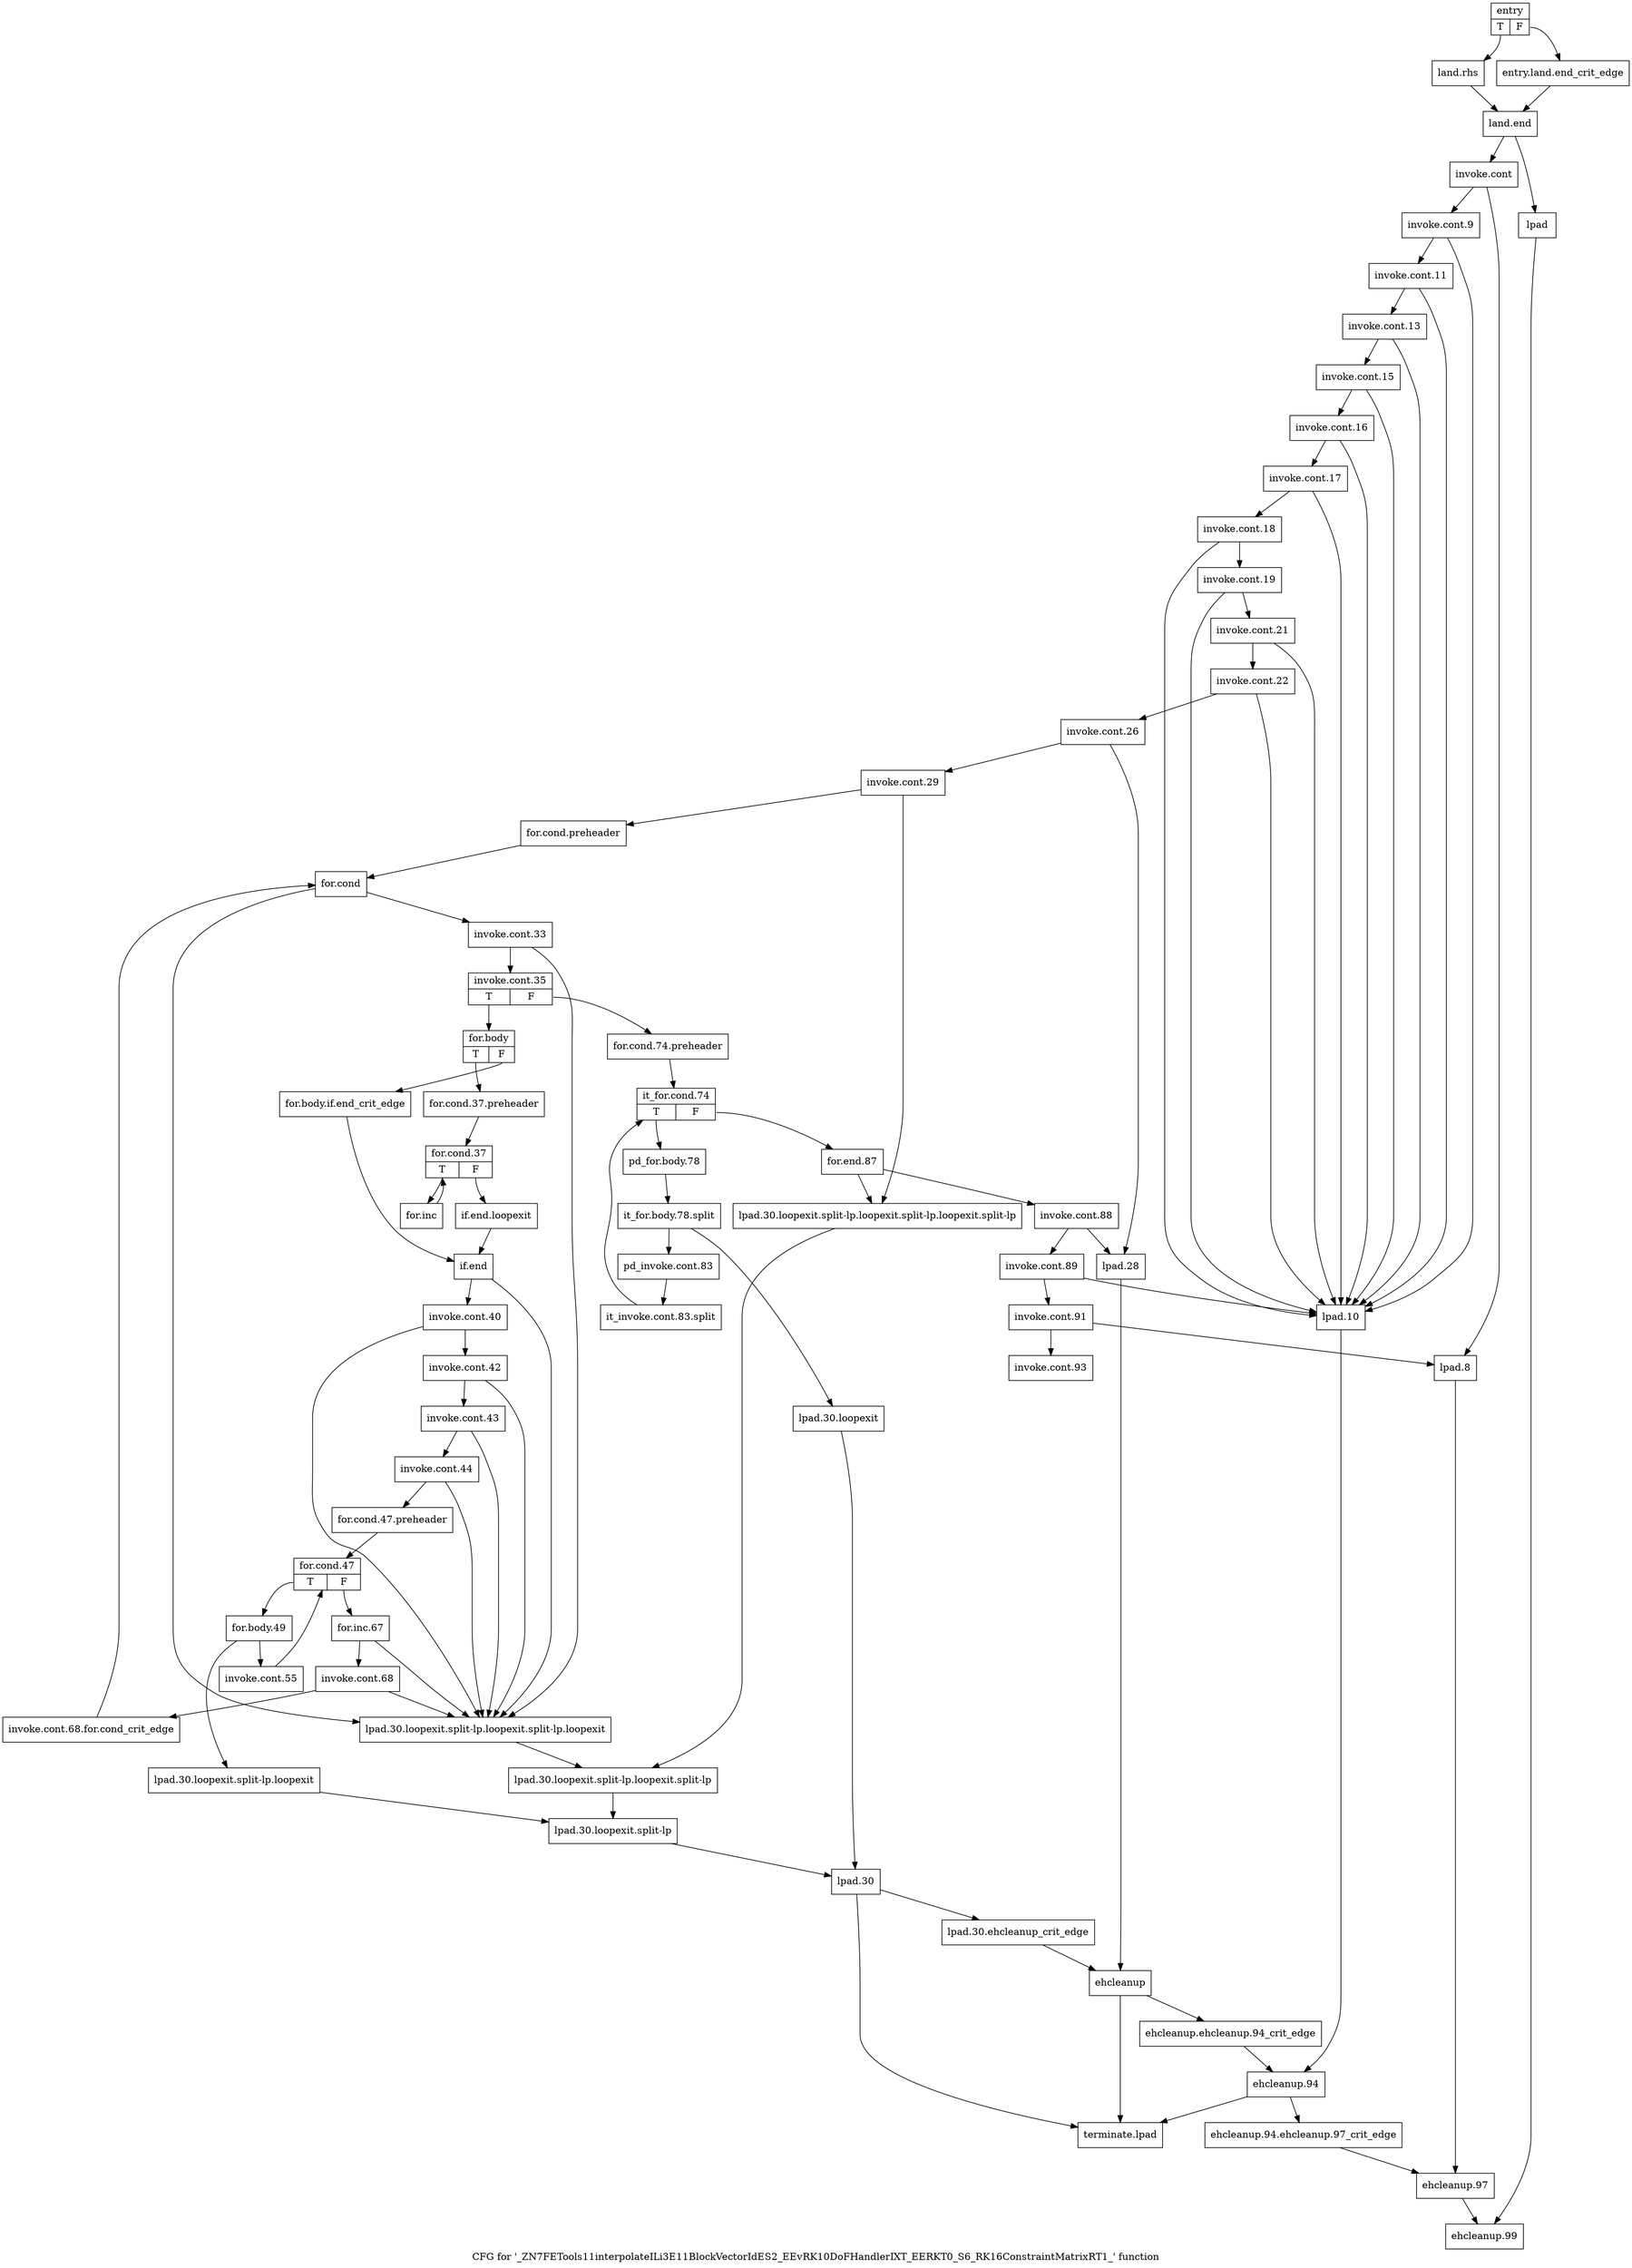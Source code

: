 digraph "CFG for '_ZN7FETools11interpolateILi3E11BlockVectorIdES2_EEvRK10DoFHandlerIXT_EERKT0_S6_RK16ConstraintMatrixRT1_' function" {
	label="CFG for '_ZN7FETools11interpolateILi3E11BlockVectorIdES2_EEvRK10DoFHandlerIXT_EERKT0_S6_RK16ConstraintMatrixRT1_' function";

	Node0x5275a30 [shape=record,label="{entry|{<s0>T|<s1>F}}"];
	Node0x5275a30:s0 -> Node0x5275ad0;
	Node0x5275a30:s1 -> Node0x5275a80;
	Node0x5275a80 [shape=record,label="{entry.land.end_crit_edge}"];
	Node0x5275a80 -> Node0x5275b20;
	Node0x5275ad0 [shape=record,label="{land.rhs}"];
	Node0x5275ad0 -> Node0x5275b20;
	Node0x5275b20 [shape=record,label="{land.end}"];
	Node0x5275b20 -> Node0x5275b70;
	Node0x5275b20 -> Node0x52762a0;
	Node0x5275b70 [shape=record,label="{invoke.cont}"];
	Node0x5275b70 -> Node0x5275bc0;
	Node0x5275b70 -> Node0x52762f0;
	Node0x5275bc0 [shape=record,label="{invoke.cont.9}"];
	Node0x5275bc0 -> Node0x5275c10;
	Node0x5275bc0 -> Node0x5276340;
	Node0x5275c10 [shape=record,label="{invoke.cont.11}"];
	Node0x5275c10 -> Node0x5275c60;
	Node0x5275c10 -> Node0x5276340;
	Node0x5275c60 [shape=record,label="{invoke.cont.13}"];
	Node0x5275c60 -> Node0x5275cb0;
	Node0x5275c60 -> Node0x5276340;
	Node0x5275cb0 [shape=record,label="{invoke.cont.15}"];
	Node0x5275cb0 -> Node0x5275d00;
	Node0x5275cb0 -> Node0x5276340;
	Node0x5275d00 [shape=record,label="{invoke.cont.16}"];
	Node0x5275d00 -> Node0x5275d50;
	Node0x5275d00 -> Node0x5276340;
	Node0x5275d50 [shape=record,label="{invoke.cont.17}"];
	Node0x5275d50 -> Node0x5275da0;
	Node0x5275d50 -> Node0x5276340;
	Node0x5275da0 [shape=record,label="{invoke.cont.18}"];
	Node0x5275da0 -> Node0x5275df0;
	Node0x5275da0 -> Node0x5276340;
	Node0x5275df0 [shape=record,label="{invoke.cont.19}"];
	Node0x5275df0 -> Node0x5275e40;
	Node0x5275df0 -> Node0x5276340;
	Node0x5275e40 [shape=record,label="{invoke.cont.21}"];
	Node0x5275e40 -> Node0x5275e90;
	Node0x5275e40 -> Node0x5276340;
	Node0x5275e90 [shape=record,label="{invoke.cont.22}"];
	Node0x5275e90 -> Node0x5275ee0;
	Node0x5275e90 -> Node0x5276340;
	Node0x5275ee0 [shape=record,label="{invoke.cont.26}"];
	Node0x5275ee0 -> Node0x5275f30;
	Node0x5275ee0 -> Node0x5276390;
	Node0x5275f30 [shape=record,label="{invoke.cont.29}"];
	Node0x5275f30 -> Node0x5275f80;
	Node0x5275f30 -> Node0x52764d0;
	Node0x5275f80 [shape=record,label="{for.cond.preheader}"];
	Node0x5275f80 -> Node0x5275fd0;
	Node0x5275fd0 [shape=record,label="{for.cond}"];
	Node0x5275fd0 -> Node0x5276020;
	Node0x5275fd0 -> Node0x5276480;
	Node0x5276020 [shape=record,label="{invoke.cont.33}"];
	Node0x5276020 -> Node0x5276070;
	Node0x5276020 -> Node0x5276480;
	Node0x5276070 [shape=record,label="{invoke.cont.35|{<s0>T|<s1>F}}"];
	Node0x5276070:s0 -> Node0x5276110;
	Node0x5276070:s1 -> Node0x52760c0;
	Node0x52760c0 [shape=record,label="{for.cond.74.preheader}"];
	Node0x52760c0 -> Node0x5276a70;
	Node0x5276110 [shape=record,label="{for.body|{<s0>T|<s1>F}}"];
	Node0x5276110:s0 -> Node0x52761b0;
	Node0x5276110:s1 -> Node0x5276160;
	Node0x5276160 [shape=record,label="{for.body.if.end_crit_edge}"];
	Node0x5276160 -> Node0x52766b0;
	Node0x52761b0 [shape=record,label="{for.cond.37.preheader}"];
	Node0x52761b0 -> Node0x5276200;
	Node0x5276200 [shape=record,label="{for.cond.37|{<s0>T|<s1>F}}"];
	Node0x5276200:s0 -> Node0x5276250;
	Node0x5276200:s1 -> Node0x5276660;
	Node0x5276250 [shape=record,label="{for.inc}"];
	Node0x5276250 -> Node0x5276200;
	Node0x52762a0 [shape=record,label="{lpad}"];
	Node0x52762a0 -> Node0x5276e80;
	Node0x52762f0 [shape=record,label="{lpad.8}"];
	Node0x52762f0 -> Node0x5276e30;
	Node0x5276340 [shape=record,label="{lpad.10}"];
	Node0x5276340 -> Node0x5276d90;
	Node0x5276390 [shape=record,label="{lpad.28}"];
	Node0x5276390 -> Node0x5276cf0;
	Node0x52763e0 [shape=record,label="{lpad.30.loopexit}"];
	Node0x52763e0 -> Node0x52765c0;
	Node0x5276430 [shape=record,label="{lpad.30.loopexit.split-lp.loopexit}"];
	Node0x5276430 -> Node0x5276570;
	Node0x5276480 [shape=record,label="{lpad.30.loopexit.split-lp.loopexit.split-lp.loopexit}"];
	Node0x5276480 -> Node0x5276520;
	Node0x52764d0 [shape=record,label="{lpad.30.loopexit.split-lp.loopexit.split-lp.loopexit.split-lp}"];
	Node0x52764d0 -> Node0x5276520;
	Node0x5276520 [shape=record,label="{lpad.30.loopexit.split-lp.loopexit.split-lp}"];
	Node0x5276520 -> Node0x5276570;
	Node0x5276570 [shape=record,label="{lpad.30.loopexit.split-lp}"];
	Node0x5276570 -> Node0x52765c0;
	Node0x52765c0 [shape=record,label="{lpad.30}"];
	Node0x52765c0 -> Node0x5276610;
	Node0x52765c0 -> Node0x5276ed0;
	Node0x5276610 [shape=record,label="{lpad.30.ehcleanup_crit_edge}"];
	Node0x5276610 -> Node0x5276cf0;
	Node0x5276660 [shape=record,label="{if.end.loopexit}"];
	Node0x5276660 -> Node0x52766b0;
	Node0x52766b0 [shape=record,label="{if.end}"];
	Node0x52766b0 -> Node0x5276700;
	Node0x52766b0 -> Node0x5276480;
	Node0x5276700 [shape=record,label="{invoke.cont.40}"];
	Node0x5276700 -> Node0x5276750;
	Node0x5276700 -> Node0x5276480;
	Node0x5276750 [shape=record,label="{invoke.cont.42}"];
	Node0x5276750 -> Node0x52767a0;
	Node0x5276750 -> Node0x5276480;
	Node0x52767a0 [shape=record,label="{invoke.cont.43}"];
	Node0x52767a0 -> Node0x52767f0;
	Node0x52767a0 -> Node0x5276480;
	Node0x52767f0 [shape=record,label="{invoke.cont.44}"];
	Node0x52767f0 -> Node0x5276840;
	Node0x52767f0 -> Node0x5276480;
	Node0x5276840 [shape=record,label="{for.cond.47.preheader}"];
	Node0x5276840 -> Node0x5276890;
	Node0x5276890 [shape=record,label="{for.cond.47|{<s0>T|<s1>F}}"];
	Node0x5276890:s0 -> Node0x52768e0;
	Node0x5276890:s1 -> Node0x5276980;
	Node0x52768e0 [shape=record,label="{for.body.49}"];
	Node0x52768e0 -> Node0x5276930;
	Node0x52768e0 -> Node0x5276430;
	Node0x5276930 [shape=record,label="{invoke.cont.55}"];
	Node0x5276930 -> Node0x5276890;
	Node0x5276980 [shape=record,label="{for.inc.67}"];
	Node0x5276980 -> Node0x52769d0;
	Node0x5276980 -> Node0x5276480;
	Node0x52769d0 [shape=record,label="{invoke.cont.68}"];
	Node0x52769d0 -> Node0x5276a20;
	Node0x52769d0 -> Node0x5276480;
	Node0x5276a20 [shape=record,label="{invoke.cont.68.for.cond_crit_edge}"];
	Node0x5276a20 -> Node0x5275fd0;
	Node0x5276a70 [shape=record,label="{it_for.cond.74|{<s0>T|<s1>F}}"];
	Node0x5276a70:s0 -> Node0x5276ac0;
	Node0x5276a70:s1 -> Node0x5276b60;
	Node0x5276ac0 [shape=record,label="{pd_for.body.78}"];
	Node0x5276ac0 -> Node0xa5ca460;
	Node0xa5ca460 [shape=record,label="{it_for.body.78.split}"];
	Node0xa5ca460 -> Node0x5276b10;
	Node0xa5ca460 -> Node0x52763e0;
	Node0x5276b10 [shape=record,label="{pd_invoke.cont.83}"];
	Node0x5276b10 -> Node0xa5c9fb0;
	Node0xa5c9fb0 [shape=record,label="{it_invoke.cont.83.split}"];
	Node0xa5c9fb0 -> Node0x5276a70;
	Node0x5276b60 [shape=record,label="{for.end.87}"];
	Node0x5276b60 -> Node0x5276bb0;
	Node0x5276b60 -> Node0x52764d0;
	Node0x5276bb0 [shape=record,label="{invoke.cont.88}"];
	Node0x5276bb0 -> Node0x5276c00;
	Node0x5276bb0 -> Node0x5276390;
	Node0x5276c00 [shape=record,label="{invoke.cont.89}"];
	Node0x5276c00 -> Node0x5276c50;
	Node0x5276c00 -> Node0x5276340;
	Node0x5276c50 [shape=record,label="{invoke.cont.91}"];
	Node0x5276c50 -> Node0x5276ca0;
	Node0x5276c50 -> Node0x52762f0;
	Node0x5276ca0 [shape=record,label="{invoke.cont.93}"];
	Node0x5276cf0 [shape=record,label="{ehcleanup}"];
	Node0x5276cf0 -> Node0x5276d40;
	Node0x5276cf0 -> Node0x5276ed0;
	Node0x5276d40 [shape=record,label="{ehcleanup.ehcleanup.94_crit_edge}"];
	Node0x5276d40 -> Node0x5276d90;
	Node0x5276d90 [shape=record,label="{ehcleanup.94}"];
	Node0x5276d90 -> Node0x5276de0;
	Node0x5276d90 -> Node0x5276ed0;
	Node0x5276de0 [shape=record,label="{ehcleanup.94.ehcleanup.97_crit_edge}"];
	Node0x5276de0 -> Node0x5276e30;
	Node0x5276e30 [shape=record,label="{ehcleanup.97}"];
	Node0x5276e30 -> Node0x5276e80;
	Node0x5276e80 [shape=record,label="{ehcleanup.99}"];
	Node0x5276ed0 [shape=record,label="{terminate.lpad}"];
}
